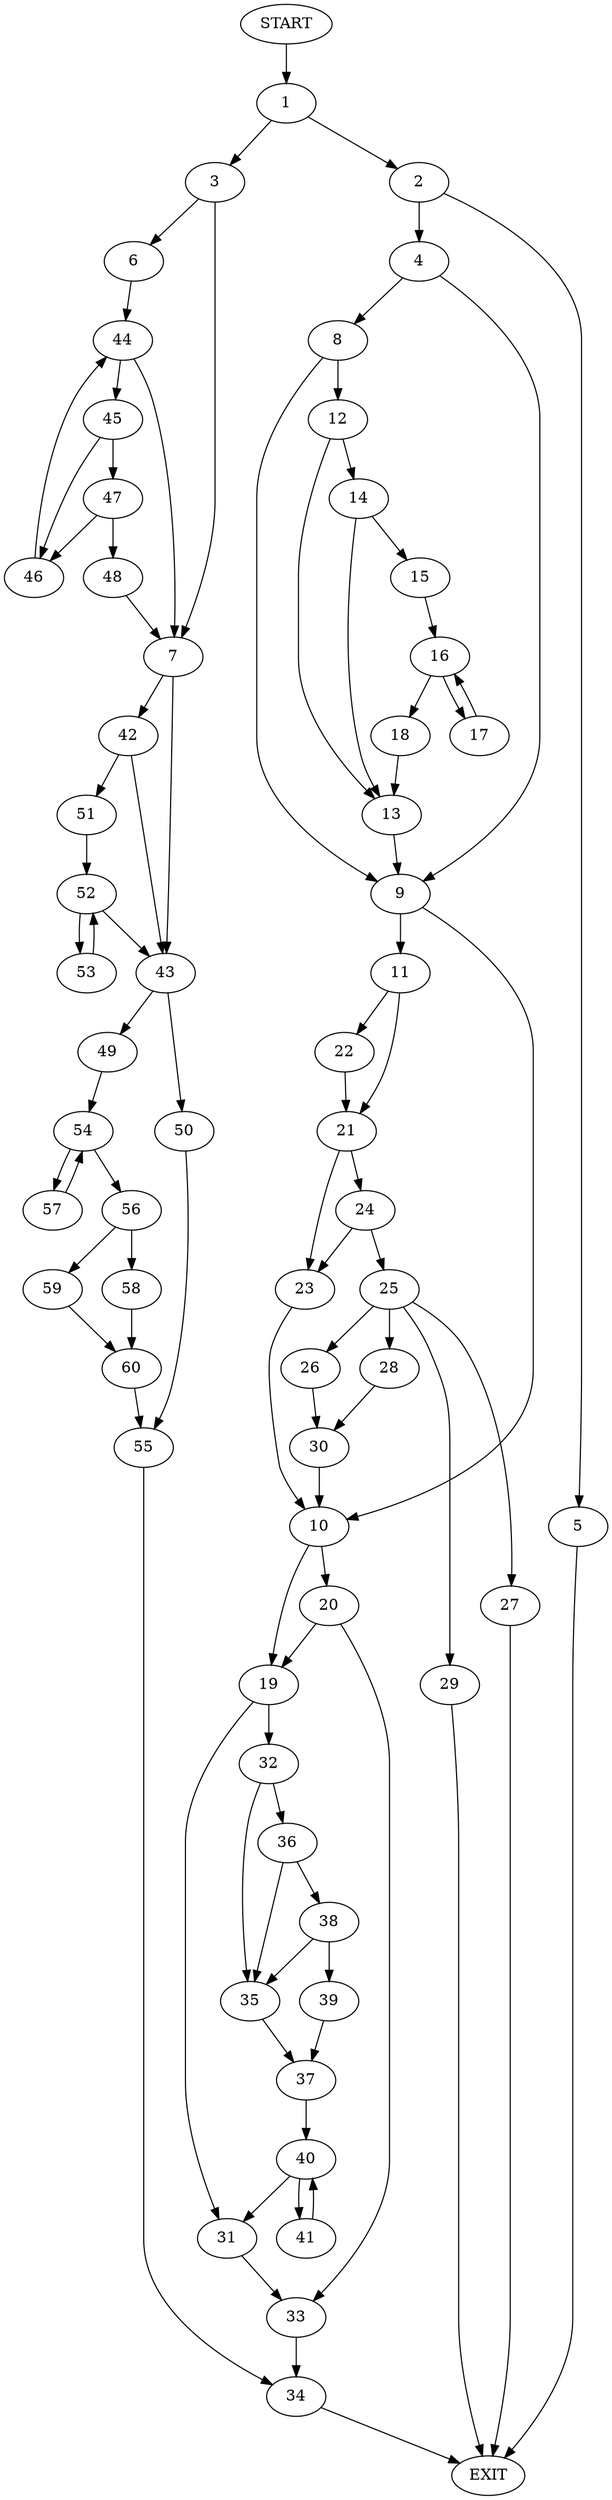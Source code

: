digraph {
0 [label="START"]
61 [label="EXIT"]
0 -> 1
1 -> 2
1 -> 3
2 -> 4
2 -> 5
3 -> 6
3 -> 7
4 -> 8
4 -> 9
5 -> 61
9 -> 10
9 -> 11
8 -> 12
8 -> 9
12 -> 13
12 -> 14
14 -> 13
14 -> 15
13 -> 9
15 -> 16
16 -> 17
16 -> 18
18 -> 13
17 -> 16
10 -> 19
10 -> 20
11 -> 21
11 -> 22
22 -> 21
21 -> 23
21 -> 24
24 -> 23
24 -> 25
23 -> 10
25 -> 26
25 -> 27
25 -> 28
25 -> 29
26 -> 30
29 -> 61
27 -> 61
28 -> 30
30 -> 10
19 -> 31
19 -> 32
20 -> 19
20 -> 33
33 -> 34
31 -> 33
32 -> 35
32 -> 36
35 -> 37
36 -> 35
36 -> 38
38 -> 39
38 -> 35
39 -> 37
37 -> 40
40 -> 41
40 -> 31
41 -> 40
34 -> 61
7 -> 42
7 -> 43
6 -> 44
44 -> 7
44 -> 45
45 -> 46
45 -> 47
47 -> 46
47 -> 48
46 -> 44
48 -> 7
43 -> 49
43 -> 50
42 -> 51
42 -> 43
51 -> 52
52 -> 53
52 -> 43
53 -> 52
49 -> 54
50 -> 55
55 -> 34
54 -> 56
54 -> 57
57 -> 54
56 -> 58
56 -> 59
58 -> 60
59 -> 60
60 -> 55
}
